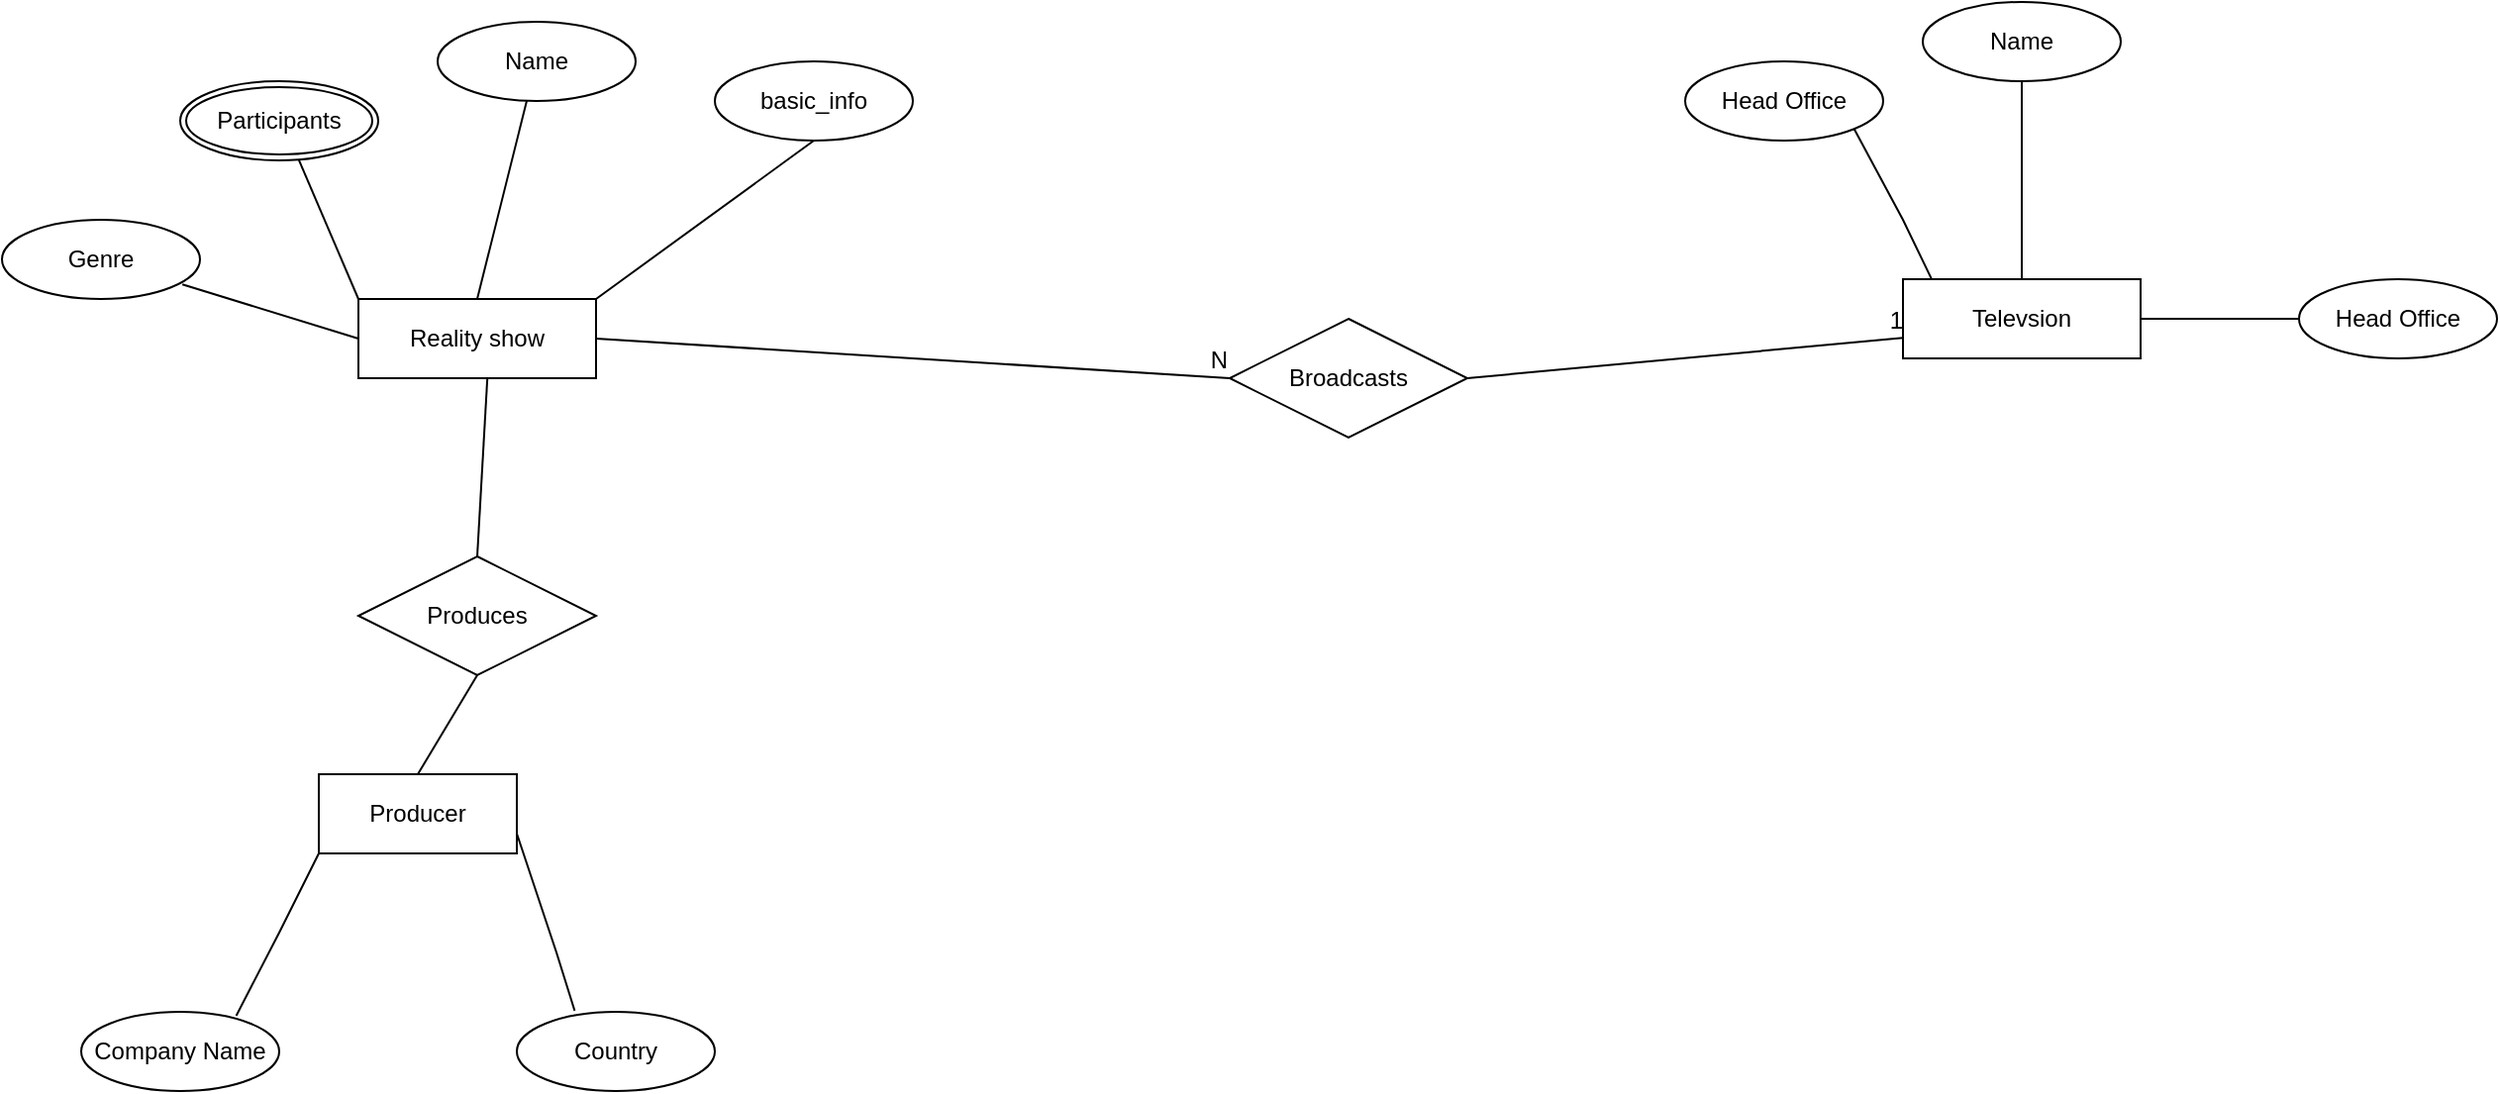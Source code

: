 <mxfile version="20.5.3" type="github">
  <diagram id="HXxI2vyV2M6d7w1V1ejk" name="Page-1">
    <mxGraphModel dx="1730" dy="965" grid="1" gridSize="10" guides="1" tooltips="1" connect="1" arrows="1" fold="1" page="1" pageScale="1" pageWidth="2339" pageHeight="3300" math="0" shadow="0">
      <root>
        <mxCell id="0" />
        <mxCell id="1" parent="0" />
        <mxCell id="F-WQBoAwYghAoIh_paSY-15" value="Reality show" style="whiteSpace=wrap;html=1;align=center;" vertex="1" parent="1">
          <mxGeometry x="450" y="440" width="120" height="40" as="geometry" />
        </mxCell>
        <mxCell id="F-WQBoAwYghAoIh_paSY-19" value="Name" style="ellipse;whiteSpace=wrap;html=1;align=center;" vertex="1" parent="1">
          <mxGeometry x="490" y="300" width="100" height="40" as="geometry" />
        </mxCell>
        <mxCell id="F-WQBoAwYghAoIh_paSY-24" value="basic_info" style="ellipse;whiteSpace=wrap;html=1;align=center;" vertex="1" parent="1">
          <mxGeometry x="630" y="320" width="100" height="40" as="geometry" />
        </mxCell>
        <mxCell id="F-WQBoAwYghAoIh_paSY-28" value="" style="endArrow=none;html=1;rounded=0;exitX=0.5;exitY=0;exitDx=0;exitDy=0;" edge="1" parent="1" source="F-WQBoAwYghAoIh_paSY-15" target="F-WQBoAwYghAoIh_paSY-19">
          <mxGeometry relative="1" as="geometry">
            <mxPoint x="500" y="390" as="sourcePoint" />
            <mxPoint x="570" y="290" as="targetPoint" />
            <Array as="points" />
          </mxGeometry>
        </mxCell>
        <mxCell id="F-WQBoAwYghAoIh_paSY-29" value="" style="endArrow=none;html=1;rounded=0;exitX=1;exitY=0;exitDx=0;exitDy=0;entryX=0.5;entryY=1;entryDx=0;entryDy=0;" edge="1" parent="1" source="F-WQBoAwYghAoIh_paSY-15" target="F-WQBoAwYghAoIh_paSY-24">
          <mxGeometry relative="1" as="geometry">
            <mxPoint x="630" y="450" as="sourcePoint" />
            <mxPoint x="630" y="350" as="targetPoint" />
            <Array as="points" />
          </mxGeometry>
        </mxCell>
        <mxCell id="F-WQBoAwYghAoIh_paSY-43" value="Televsion" style="whiteSpace=wrap;html=1;align=center;" vertex="1" parent="1">
          <mxGeometry x="1230" y="430" width="120" height="40" as="geometry" />
        </mxCell>
        <mxCell id="F-WQBoAwYghAoIh_paSY-44" value="Name" style="ellipse;whiteSpace=wrap;html=1;align=center;" vertex="1" parent="1">
          <mxGeometry x="1240" y="290" width="100" height="40" as="geometry" />
        </mxCell>
        <mxCell id="F-WQBoAwYghAoIh_paSY-45" value="Head Office" style="ellipse;whiteSpace=wrap;html=1;align=center;" vertex="1" parent="1">
          <mxGeometry x="1430" y="430" width="100" height="40" as="geometry" />
        </mxCell>
        <mxCell id="F-WQBoAwYghAoIh_paSY-48" value="" style="endArrow=none;html=1;rounded=0;exitX=0.5;exitY=0;exitDx=0;exitDy=0;" edge="1" parent="1" source="F-WQBoAwYghAoIh_paSY-43" target="F-WQBoAwYghAoIh_paSY-44">
          <mxGeometry relative="1" as="geometry">
            <mxPoint x="1250" y="380" as="sourcePoint" />
            <mxPoint x="1320" y="280" as="targetPoint" />
            <Array as="points">
              <mxPoint x="1290" y="390" />
            </Array>
          </mxGeometry>
        </mxCell>
        <mxCell id="F-WQBoAwYghAoIh_paSY-50" value="" style="endArrow=none;html=1;rounded=0;exitX=1;exitY=0.5;exitDx=0;exitDy=0;" edge="1" parent="1" source="F-WQBoAwYghAoIh_paSY-43">
          <mxGeometry relative="1" as="geometry">
            <mxPoint x="1429.62" y="550" as="sourcePoint" />
            <mxPoint x="1429.62" y="450" as="targetPoint" />
            <Array as="points" />
          </mxGeometry>
        </mxCell>
        <mxCell id="F-WQBoAwYghAoIh_paSY-52" value="Participants" style="ellipse;shape=doubleEllipse;margin=3;whiteSpace=wrap;html=1;align=center;" vertex="1" parent="1">
          <mxGeometry x="360" y="330" width="100" height="40" as="geometry" />
        </mxCell>
        <mxCell id="F-WQBoAwYghAoIh_paSY-55" value="" style="endArrow=none;html=1;rounded=0;exitX=0;exitY=0;exitDx=0;exitDy=0;" edge="1" parent="1" source="F-WQBoAwYghAoIh_paSY-15">
          <mxGeometry relative="1" as="geometry">
            <mxPoint x="394.89" y="470" as="sourcePoint" />
            <mxPoint x="420.001" y="369.904" as="targetPoint" />
            <Array as="points" />
          </mxGeometry>
        </mxCell>
        <mxCell id="F-WQBoAwYghAoIh_paSY-56" value="Produces" style="shape=rhombus;perimeter=rhombusPerimeter;whiteSpace=wrap;html=1;align=center;" vertex="1" parent="1">
          <mxGeometry x="450" y="570" width="120" height="60" as="geometry" />
        </mxCell>
        <mxCell id="F-WQBoAwYghAoIh_paSY-57" value="" style="endArrow=none;html=1;rounded=0;exitX=0.5;exitY=0;exitDx=0;exitDy=0;" edge="1" parent="1" source="F-WQBoAwYghAoIh_paSY-56">
          <mxGeometry relative="1" as="geometry">
            <mxPoint x="490" y="580.1" as="sourcePoint" />
            <mxPoint x="515.111" y="480.004" as="targetPoint" />
            <Array as="points" />
          </mxGeometry>
        </mxCell>
        <mxCell id="F-WQBoAwYghAoIh_paSY-58" value="" style="endArrow=none;html=1;rounded=0;" edge="1" parent="1">
          <mxGeometry relative="1" as="geometry">
            <mxPoint x="480" y="680" as="sourcePoint" />
            <mxPoint x="510" y="630" as="targetPoint" />
            <Array as="points">
              <mxPoint x="480" y="680" />
            </Array>
          </mxGeometry>
        </mxCell>
        <mxCell id="F-WQBoAwYghAoIh_paSY-59" value="Producer" style="whiteSpace=wrap;html=1;align=center;" vertex="1" parent="1">
          <mxGeometry x="430" y="680" width="100" height="40" as="geometry" />
        </mxCell>
        <mxCell id="F-WQBoAwYghAoIh_paSY-60" value="Company Name" style="ellipse;whiteSpace=wrap;html=1;align=center;" vertex="1" parent="1">
          <mxGeometry x="310" y="800" width="100" height="40" as="geometry" />
        </mxCell>
        <mxCell id="F-WQBoAwYghAoIh_paSY-61" value="Country" style="ellipse;whiteSpace=wrap;html=1;align=center;" vertex="1" parent="1">
          <mxGeometry x="530" y="800" width="100" height="40" as="geometry" />
        </mxCell>
        <mxCell id="F-WQBoAwYghAoIh_paSY-63" value="" style="endArrow=none;html=1;rounded=0;exitX=0.783;exitY=0.049;exitDx=0;exitDy=0;exitPerimeter=0;" edge="1" parent="1" source="F-WQBoAwYghAoIh_paSY-60">
          <mxGeometry relative="1" as="geometry">
            <mxPoint x="424.89" y="810" as="sourcePoint" />
            <mxPoint x="430.001" y="720.004" as="targetPoint" />
            <Array as="points">
              <mxPoint x="410" y="760" />
            </Array>
          </mxGeometry>
        </mxCell>
        <mxCell id="F-WQBoAwYghAoIh_paSY-64" value="" style="endArrow=none;html=1;rounded=0;exitX=0.292;exitY=-0.014;exitDx=0;exitDy=0;exitPerimeter=0;" edge="1" parent="1" source="F-WQBoAwYghAoIh_paSY-61">
          <mxGeometry relative="1" as="geometry">
            <mxPoint x="524.89" y="800" as="sourcePoint" />
            <mxPoint x="530.001" y="710.004" as="targetPoint" />
            <Array as="points">
              <mxPoint x="550" y="770" />
            </Array>
          </mxGeometry>
        </mxCell>
        <mxCell id="F-WQBoAwYghAoIh_paSY-65" value="Head Office" style="ellipse;whiteSpace=wrap;html=1;align=center;" vertex="1" parent="1">
          <mxGeometry x="1120" y="320" width="100" height="40" as="geometry" />
        </mxCell>
        <mxCell id="F-WQBoAwYghAoIh_paSY-67" value="" style="endArrow=none;html=1;rounded=0;exitX=0.122;exitY=0.008;exitDx=0;exitDy=0;entryX=1;entryY=1;entryDx=0;entryDy=0;exitPerimeter=0;" edge="1" parent="1" source="F-WQBoAwYghAoIh_paSY-43" target="F-WQBoAwYghAoIh_paSY-65">
          <mxGeometry relative="1" as="geometry">
            <mxPoint x="1300" y="440" as="sourcePoint" />
            <mxPoint x="1300" y="340" as="targetPoint" />
            <Array as="points">
              <mxPoint x="1230" y="400" />
            </Array>
          </mxGeometry>
        </mxCell>
        <mxCell id="F-WQBoAwYghAoIh_paSY-68" value="Broadcasts" style="shape=rhombus;perimeter=rhombusPerimeter;whiteSpace=wrap;html=1;align=center;" vertex="1" parent="1">
          <mxGeometry x="890" y="450" width="120" height="60" as="geometry" />
        </mxCell>
        <mxCell id="F-WQBoAwYghAoIh_paSY-71" value="Genre&lt;span style=&quot;color: rgba(0, 0, 0, 0); font-family: monospace; font-size: 0px; text-align: start;&quot;&gt;%3CmxGraphModel%3E%3Croot%3E%3CmxCell%20id%3D%220%22%2F%3E%3CmxCell%20id%3D%221%22%20parent%3D%220%22%2F%3E%3CmxCell%20id%3D%222%22%20value%3D%22Name%22%20style%3D%22ellipse%3BwhiteSpace%3Dwrap%3Bhtml%3D1%3Balign%3Dcenter%3B%22%20vertex%3D%221%22%20parent%3D%221%22%3E%3CmxGeometry%20x%3D%22490%22%20y%3D%22300%22%20width%3D%22100%22%20height%3D%2240%22%20as%3D%22geometry%22%2F%3E%3C%2FmxCell%3E%3C%2Froot%3E%3C%2FmxGraphModel%3E&lt;/span&gt;&lt;span style=&quot;color: rgba(0, 0, 0, 0); font-family: monospace; font-size: 0px; text-align: start;&quot;&gt;%3CmxGraphModel%3E%3Croot%3E%3CmxCell%20id%3D%220%22%2F%3E%3CmxCell%20id%3D%221%22%20parent%3D%220%22%2F%3E%3CmxCell%20id%3D%222%22%20value%3D%22Name%22%20style%3D%22ellipse%3BwhiteSpace%3Dwrap%3Bhtml%3D1%3Balign%3Dcenter%3B%22%20vertex%3D%221%22%20parent%3D%221%22%3E%3CmxGeometry%20x%3D%22490%22%20y%3D%22300%22%20width%3D%22100%22%20height%3D%2240%22%20as%3D%22geometry%22%2F%3E%3C%2FmxCell%3E%3C%2Froot%3E%3C%2FmxGraphModel%3E&lt;/span&gt;&lt;span style=&quot;color: rgba(0, 0, 0, 0); font-family: monospace; font-size: 0px; text-align: start;&quot;&gt;%3CmxGraphModel%3E%3Croot%3E%3CmxCell%20id%3D%220%22%2F%3E%3CmxCell%20id%3D%221%22%20parent%3D%220%22%2F%3E%3CmxCell%20id%3D%222%22%20value%3D%22Name%22%20style%3D%22ellipse%3BwhiteSpace%3Dwrap%3Bhtml%3D1%3Balign%3Dcenter%3B%22%20vertex%3D%221%22%20parent%3D%221%22%3E%3CmxGeometry%20x%3D%22490%22%20y%3D%22300%22%20width%3D%22100%22%20height%3D%2240%22%20as%3D%22geometry%22%2F%3E%3C%2FmxCell%3E%3C%2Froot%3E%3C%2FmxGraphModel%3E&lt;/span&gt;&lt;span style=&quot;color: rgba(0, 0, 0, 0); font-family: monospace; font-size: 0px; text-align: start;&quot;&gt;%3CmxGraphModel%3E%3Croot%3E%3CmxCell%20id%3D%220%22%2F%3E%3CmxCell%20id%3D%221%22%20parent%3D%220%22%2F%3E%3CmxCell%20id%3D%222%22%20value%3D%22Name%22%20style%3D%22ellipse%3BwhiteSpace%3Dwrap%3Bhtml%3D1%3Balign%3Dcenter%3B%22%20vertex%3D%221%22%20parent%3D%221%22%3E%3CmxGeometry%20x%3D%22490%22%20y%3D%22300%22%20width%3D%22100%22%20height%3D%2240%22%20as%3D%22geometry%22%2F%3E%3C%2FmxCell%3E%3C%2Froot%3E%3C%2FmxGraphModel%3E&lt;/span&gt;" style="ellipse;whiteSpace=wrap;html=1;align=center;" vertex="1" parent="1">
          <mxGeometry x="270" y="400" width="100" height="40" as="geometry" />
        </mxCell>
        <mxCell id="F-WQBoAwYghAoIh_paSY-72" value="" style="endArrow=none;html=1;rounded=0;entryX=0;entryY=0.5;entryDx=0;entryDy=0;exitX=0.911;exitY=0.816;exitDx=0;exitDy=0;exitPerimeter=0;" edge="1" parent="1" source="F-WQBoAwYghAoIh_paSY-71" target="F-WQBoAwYghAoIh_paSY-15">
          <mxGeometry relative="1" as="geometry">
            <mxPoint x="350" y="430" as="sourcePoint" />
            <mxPoint x="510" y="430" as="targetPoint" />
          </mxGeometry>
        </mxCell>
        <mxCell id="F-WQBoAwYghAoIh_paSY-73" value="" style="endArrow=none;html=1;rounded=0;exitX=1;exitY=0.5;exitDx=0;exitDy=0;entryX=0;entryY=0.5;entryDx=0;entryDy=0;" edge="1" parent="1" source="F-WQBoAwYghAoIh_paSY-15" target="F-WQBoAwYghAoIh_paSY-68">
          <mxGeometry relative="1" as="geometry">
            <mxPoint x="810" y="480" as="sourcePoint" />
            <mxPoint x="970" y="480" as="targetPoint" />
          </mxGeometry>
        </mxCell>
        <mxCell id="F-WQBoAwYghAoIh_paSY-74" value="N" style="resizable=0;html=1;align=right;verticalAlign=bottom;" connectable="0" vertex="1" parent="F-WQBoAwYghAoIh_paSY-73">
          <mxGeometry x="1" relative="1" as="geometry" />
        </mxCell>
        <mxCell id="F-WQBoAwYghAoIh_paSY-75" value="" style="endArrow=none;html=1;rounded=0;exitX=1;exitY=0.5;exitDx=0;exitDy=0;" edge="1" parent="1" source="F-WQBoAwYghAoIh_paSY-68">
          <mxGeometry relative="1" as="geometry">
            <mxPoint x="1070" y="459.62" as="sourcePoint" />
            <mxPoint x="1230" y="459.62" as="targetPoint" />
          </mxGeometry>
        </mxCell>
        <mxCell id="F-WQBoAwYghAoIh_paSY-76" value="1" style="resizable=0;html=1;align=right;verticalAlign=bottom;" connectable="0" vertex="1" parent="F-WQBoAwYghAoIh_paSY-75">
          <mxGeometry x="1" relative="1" as="geometry" />
        </mxCell>
      </root>
    </mxGraphModel>
  </diagram>
</mxfile>
